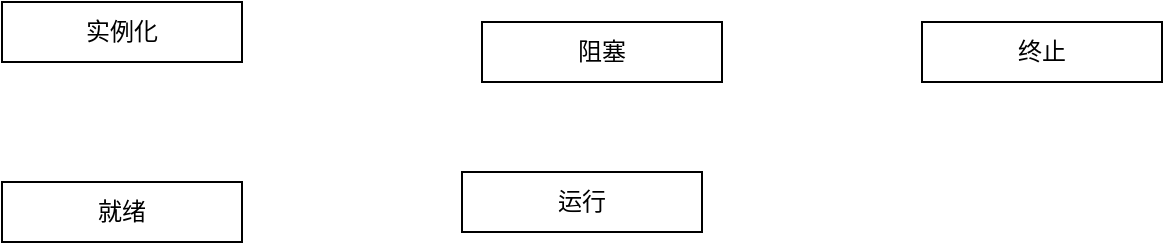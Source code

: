 <mxfile version="10.3.5" type="github"><diagram id="W6Y9eIPuN1CUzbKv96vU" name="Page-1"><mxGraphModel dx="840" dy="462" grid="1" gridSize="10" guides="1" tooltips="1" connect="1" arrows="1" fold="1" page="1" pageScale="1" pageWidth="827" pageHeight="1169" math="0" shadow="0"><root><mxCell id="0"/><mxCell id="1" parent="0"/><mxCell id="66fY28CiwXZmnQMeY5bw-1" value="实例化" style="rounded=0;whiteSpace=wrap;html=1;" vertex="1" parent="1"><mxGeometry x="60" y="70" width="120" height="30" as="geometry"/></mxCell><mxCell id="66fY28CiwXZmnQMeY5bw-2" value="就绪" style="rounded=0;whiteSpace=wrap;html=1;" vertex="1" parent="1"><mxGeometry x="60" y="160" width="120" height="30" as="geometry"/></mxCell><mxCell id="66fY28CiwXZmnQMeY5bw-3" value="运行" style="rounded=0;whiteSpace=wrap;html=1;" vertex="1" parent="1"><mxGeometry x="290" y="155" width="120" height="30" as="geometry"/></mxCell><mxCell id="66fY28CiwXZmnQMeY5bw-4" value="阻塞" style="rounded=0;whiteSpace=wrap;html=1;" vertex="1" parent="1"><mxGeometry x="300" y="80" width="120" height="30" as="geometry"/></mxCell><mxCell id="66fY28CiwXZmnQMeY5bw-5" value="终止" style="rounded=0;whiteSpace=wrap;html=1;" vertex="1" parent="1"><mxGeometry x="520" y="80" width="120" height="30" as="geometry"/></mxCell></root></mxGraphModel></diagram></mxfile>